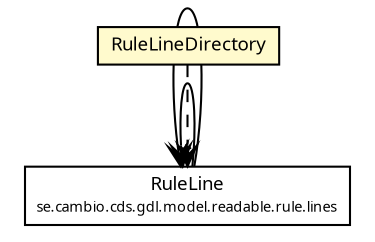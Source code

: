 #!/usr/local/bin/dot
#
# Class diagram 
# Generated by UMLGraph version R5_6 (http://www.umlgraph.org/)
#

digraph G {
	edge [fontname="Trebuchet MS",fontsize=10,labelfontname="Trebuchet MS",labelfontsize=10];
	node [fontname="Trebuchet MS",fontsize=10,shape=plaintext];
	nodesep=0.25;
	ranksep=0.5;
	// se.cambio.cds.gdl.model.readable.rule.lines.RuleLine
	c293795 [label=<<table title="se.cambio.cds.gdl.model.readable.rule.lines.RuleLine" border="0" cellborder="1" cellspacing="0" cellpadding="2" port="p" href="../../../model/readable/rule/lines/RuleLine.html">
		<tr><td><table border="0" cellspacing="0" cellpadding="1">
<tr><td align="center" balign="center"><font face="Trebuchet MS"> RuleLine </font></td></tr>
<tr><td align="center" balign="center"><font face="Trebuchet MS" point-size="7.0"> se.cambio.cds.gdl.model.readable.rule.lines </font></td></tr>
		</table></td></tr>
		</table>>, URL="../../../model/readable/rule/lines/RuleLine.html", fontname="Trebuchet MS", fontcolor="black", fontsize=9.0];
	// se.cambio.cds.gdl.editor.view.applicationobjects.RuleLineDirectory
	c293972 [label=<<table title="se.cambio.cds.gdl.editor.view.applicationobjects.RuleLineDirectory" border="0" cellborder="1" cellspacing="0" cellpadding="2" port="p" bgcolor="lemonChiffon" href="./RuleLineDirectory.html">
		<tr><td><table border="0" cellspacing="0" cellpadding="1">
<tr><td align="center" balign="center"><font face="Trebuchet MS"> RuleLineDirectory </font></td></tr>
		</table></td></tr>
		</table>>, URL="./RuleLineDirectory.html", fontname="Trebuchet MS", fontcolor="black", fontsize=9.0];
	// se.cambio.cds.gdl.model.readable.rule.lines.RuleLine NAVASSOC se.cambio.cds.gdl.model.readable.rule.lines.RuleLine
	c293795:p -> c293795:p [taillabel="", label="", headlabel="", fontname="Trebuchet MS", fontcolor="black", fontsize=10.0, color="black", arrowhead=open];
	// se.cambio.cds.gdl.model.readable.rule.lines.RuleLine NAVASSOC se.cambio.cds.gdl.model.readable.rule.lines.RuleLine
	c293795:p -> c293795:p [taillabel="", label="", headlabel="*", fontname="Trebuchet MS", fontcolor="black", fontsize=10.0, color="black", arrowhead=open];
	// se.cambio.cds.gdl.editor.view.applicationobjects.RuleLineDirectory DEPEND se.cambio.cds.gdl.model.readable.rule.lines.RuleLine
	c293972:p -> c293795:p [taillabel="", label="", headlabel="", fontname="Trebuchet MS", fontcolor="black", fontsize=10.0, color="black", arrowhead=open, style=dashed];
}

